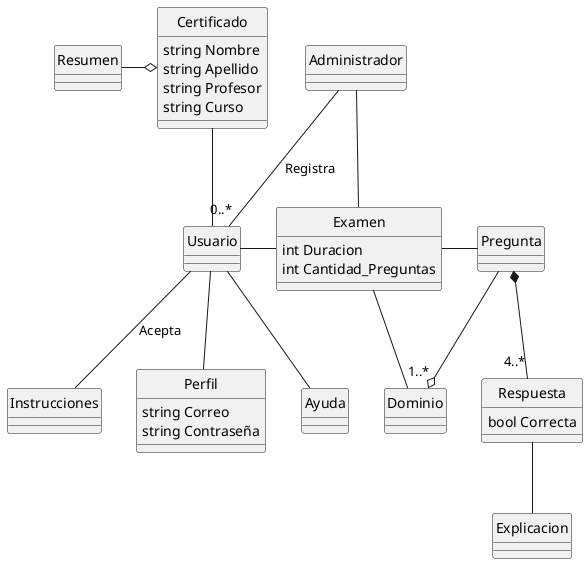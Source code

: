 @startuml 

skinparam style strictuml

class "Administrador" as Admin

class "Certificado" as Certify {
    string Nombre
    string Apellido
    string Profesor
    string Curso

}

class "Usuario" as User

class "Examen" as Exam {
    int Duracion 
    int Cantidad_Preguntas
}

class "Pregunta" as Question

class "Instrucciones" as Instructions

class "Respuesta" as Answer{
    bool Correcta
}

class "Resumen" as Summary

class "Perfil" as Profile {
    string Correo
    string Contraseña
}

class "Explicacion" as Explanation

class "Ayuda" as Help

class "Dominio" as Domain

Exam -- Domain

User -- Profile

Answer -- Explanation

Admin -- Exam

Admin -- "0..*" User : Registra

User -- Instructions : Acepta

Question *-- "4..*" Answer 

User -r- Exam

User -- Help

Exam -r- Question

Question --o "1..*" Domain

Summary -r-o Certify

Certify -- User

@enduml

